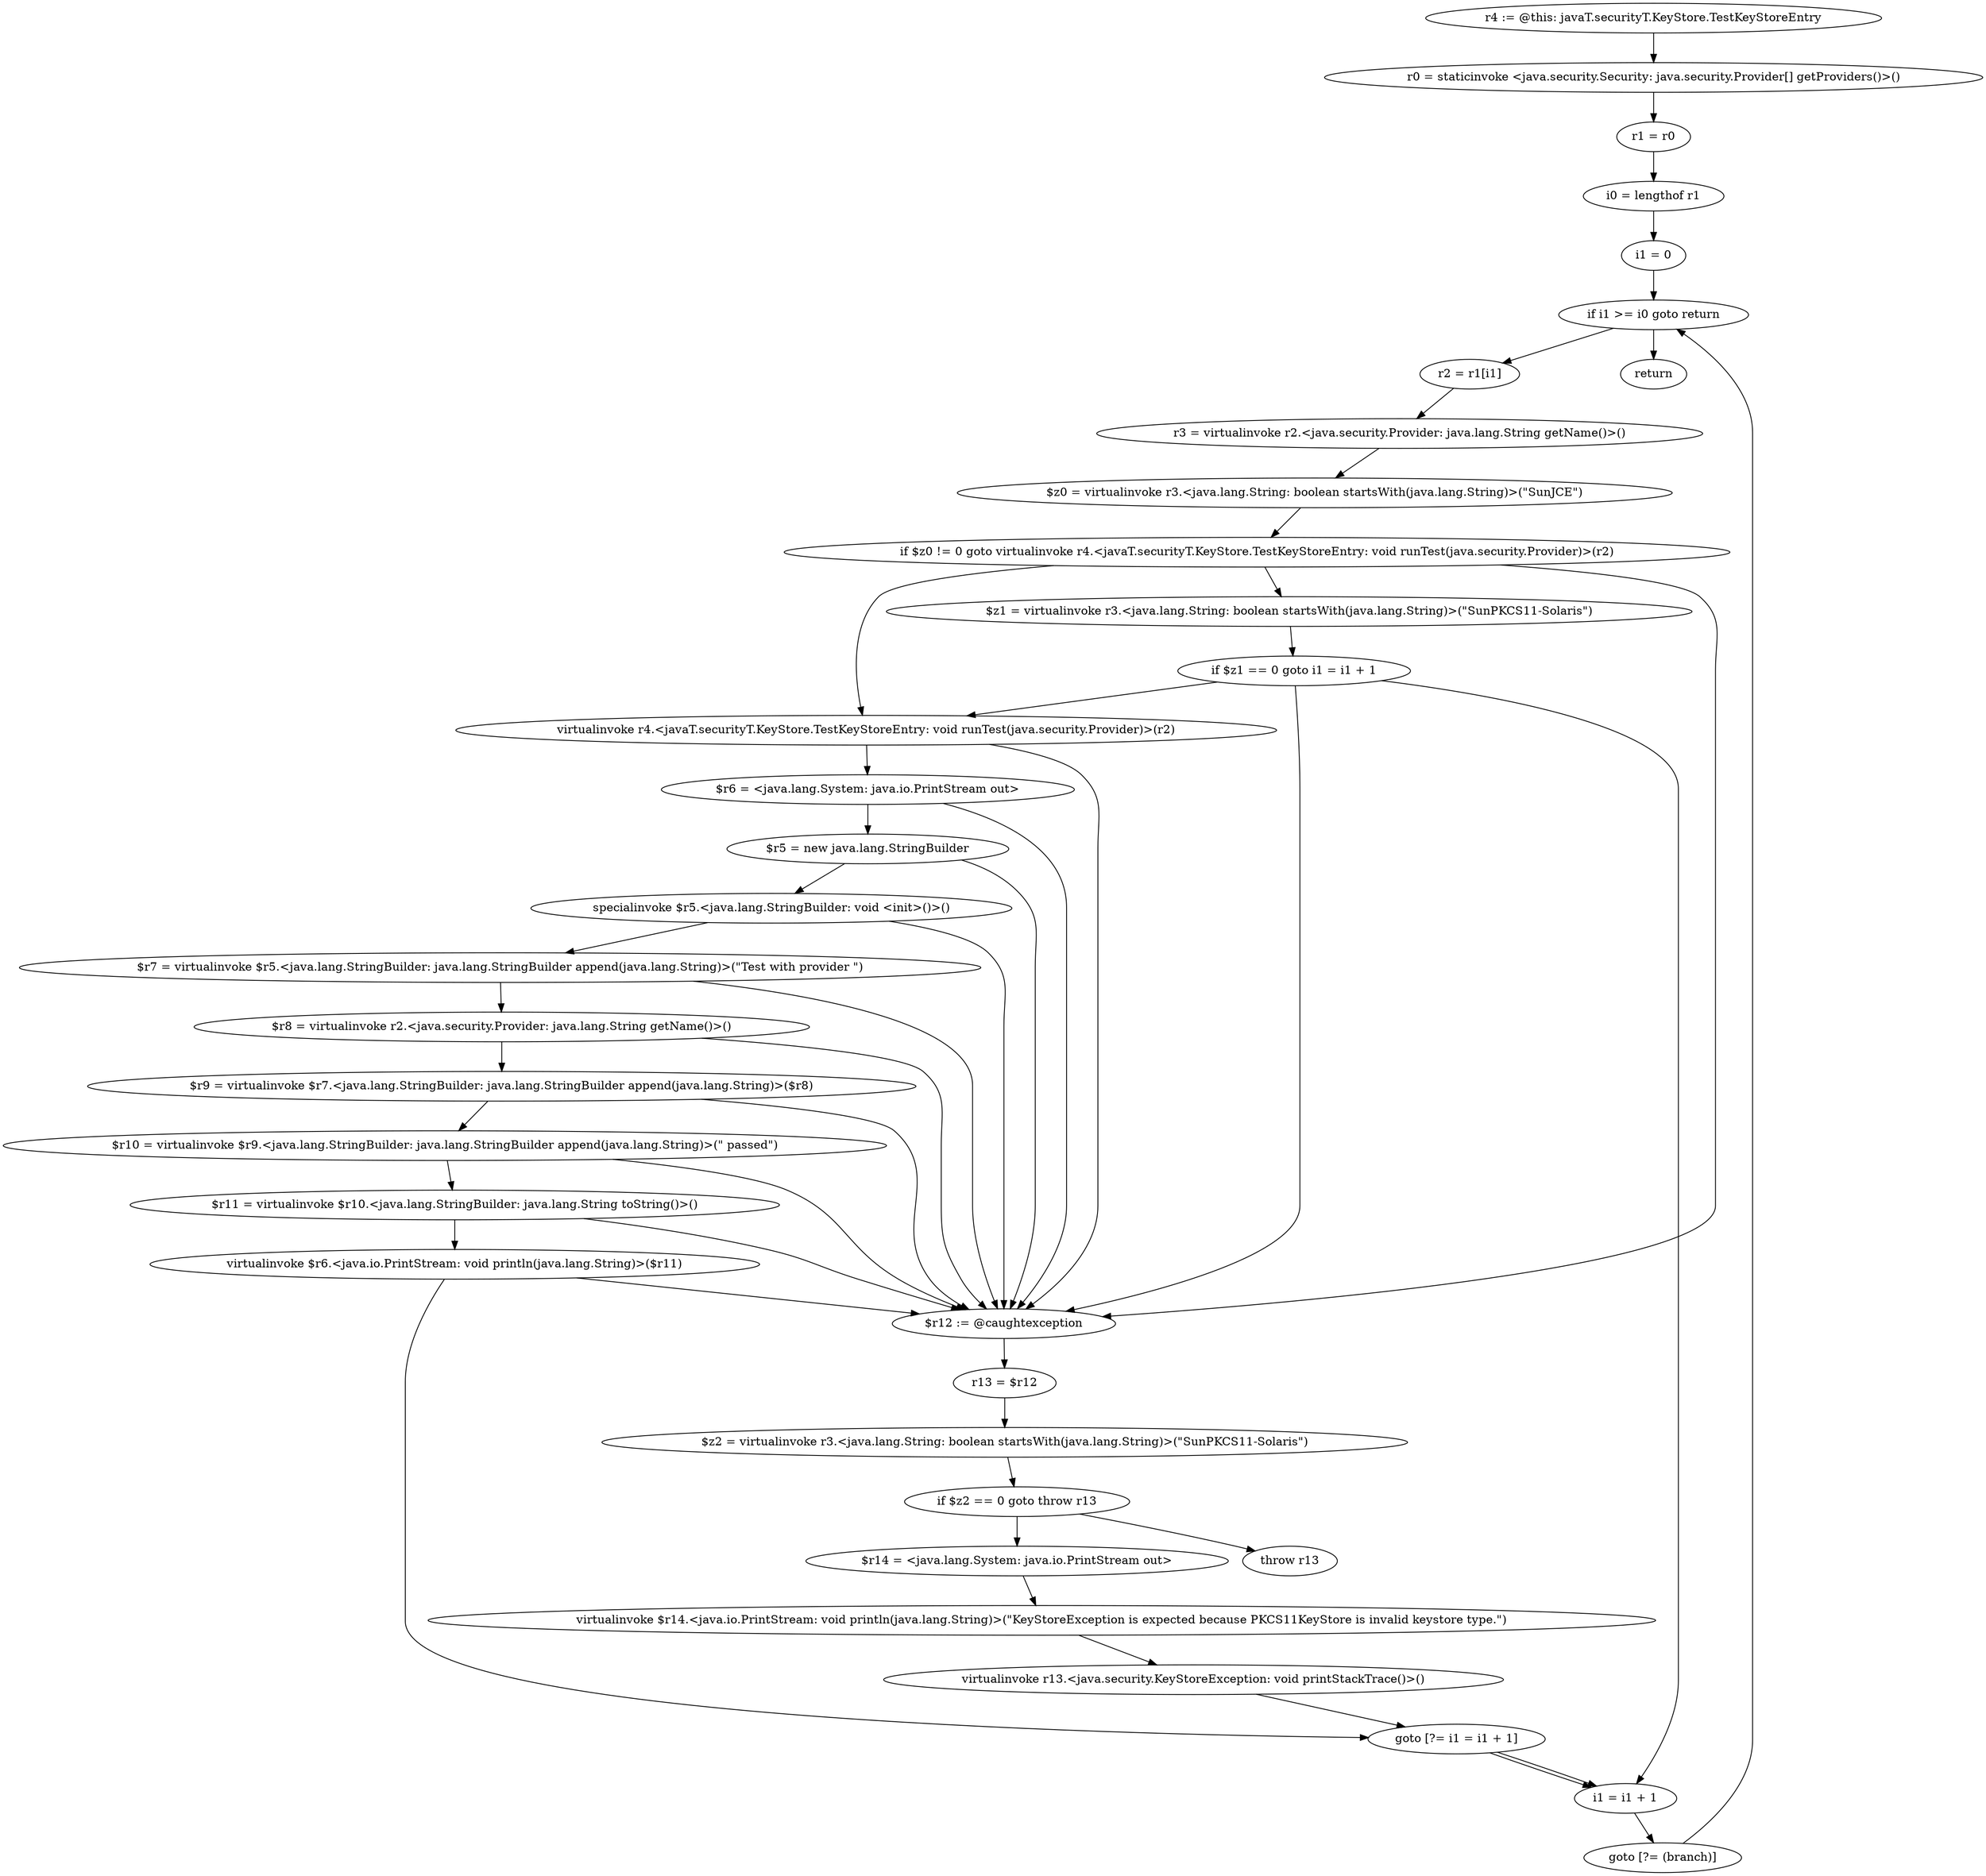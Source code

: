 digraph "unitGraph" {
    "r4 := @this: javaT.securityT.KeyStore.TestKeyStoreEntry"
    "r0 = staticinvoke <java.security.Security: java.security.Provider[] getProviders()>()"
    "r1 = r0"
    "i0 = lengthof r1"
    "i1 = 0"
    "if i1 >= i0 goto return"
    "r2 = r1[i1]"
    "r3 = virtualinvoke r2.<java.security.Provider: java.lang.String getName()>()"
    "$z0 = virtualinvoke r3.<java.lang.String: boolean startsWith(java.lang.String)>(\"SunJCE\")"
    "if $z0 != 0 goto virtualinvoke r4.<javaT.securityT.KeyStore.TestKeyStoreEntry: void runTest(java.security.Provider)>(r2)"
    "$z1 = virtualinvoke r3.<java.lang.String: boolean startsWith(java.lang.String)>(\"SunPKCS11-Solaris\")"
    "if $z1 == 0 goto i1 = i1 + 1"
    "virtualinvoke r4.<javaT.securityT.KeyStore.TestKeyStoreEntry: void runTest(java.security.Provider)>(r2)"
    "$r6 = <java.lang.System: java.io.PrintStream out>"
    "$r5 = new java.lang.StringBuilder"
    "specialinvoke $r5.<java.lang.StringBuilder: void <init>()>()"
    "$r7 = virtualinvoke $r5.<java.lang.StringBuilder: java.lang.StringBuilder append(java.lang.String)>(\"Test with provider \")"
    "$r8 = virtualinvoke r2.<java.security.Provider: java.lang.String getName()>()"
    "$r9 = virtualinvoke $r7.<java.lang.StringBuilder: java.lang.StringBuilder append(java.lang.String)>($r8)"
    "$r10 = virtualinvoke $r9.<java.lang.StringBuilder: java.lang.StringBuilder append(java.lang.String)>(\" passed\")"
    "$r11 = virtualinvoke $r10.<java.lang.StringBuilder: java.lang.String toString()>()"
    "virtualinvoke $r6.<java.io.PrintStream: void println(java.lang.String)>($r11)"
    "goto [?= i1 = i1 + 1]"
    "$r12 := @caughtexception"
    "r13 = $r12"
    "$z2 = virtualinvoke r3.<java.lang.String: boolean startsWith(java.lang.String)>(\"SunPKCS11-Solaris\")"
    "if $z2 == 0 goto throw r13"
    "$r14 = <java.lang.System: java.io.PrintStream out>"
    "virtualinvoke $r14.<java.io.PrintStream: void println(java.lang.String)>(\"KeyStoreException is expected because PKCS11KeyStore is invalid keystore type.\")"
    "virtualinvoke r13.<java.security.KeyStoreException: void printStackTrace()>()"
    "throw r13"
    "i1 = i1 + 1"
    "goto [?= (branch)]"
    "return"
    "r4 := @this: javaT.securityT.KeyStore.TestKeyStoreEntry"->"r0 = staticinvoke <java.security.Security: java.security.Provider[] getProviders()>()";
    "r0 = staticinvoke <java.security.Security: java.security.Provider[] getProviders()>()"->"r1 = r0";
    "r1 = r0"->"i0 = lengthof r1";
    "i0 = lengthof r1"->"i1 = 0";
    "i1 = 0"->"if i1 >= i0 goto return";
    "if i1 >= i0 goto return"->"r2 = r1[i1]";
    "if i1 >= i0 goto return"->"return";
    "r2 = r1[i1]"->"r3 = virtualinvoke r2.<java.security.Provider: java.lang.String getName()>()";
    "r3 = virtualinvoke r2.<java.security.Provider: java.lang.String getName()>()"->"$z0 = virtualinvoke r3.<java.lang.String: boolean startsWith(java.lang.String)>(\"SunJCE\")";
    "$z0 = virtualinvoke r3.<java.lang.String: boolean startsWith(java.lang.String)>(\"SunJCE\")"->"if $z0 != 0 goto virtualinvoke r4.<javaT.securityT.KeyStore.TestKeyStoreEntry: void runTest(java.security.Provider)>(r2)";
    "if $z0 != 0 goto virtualinvoke r4.<javaT.securityT.KeyStore.TestKeyStoreEntry: void runTest(java.security.Provider)>(r2)"->"$z1 = virtualinvoke r3.<java.lang.String: boolean startsWith(java.lang.String)>(\"SunPKCS11-Solaris\")";
    "if $z0 != 0 goto virtualinvoke r4.<javaT.securityT.KeyStore.TestKeyStoreEntry: void runTest(java.security.Provider)>(r2)"->"virtualinvoke r4.<javaT.securityT.KeyStore.TestKeyStoreEntry: void runTest(java.security.Provider)>(r2)";
    "if $z0 != 0 goto virtualinvoke r4.<javaT.securityT.KeyStore.TestKeyStoreEntry: void runTest(java.security.Provider)>(r2)"->"$r12 := @caughtexception";
    "$z1 = virtualinvoke r3.<java.lang.String: boolean startsWith(java.lang.String)>(\"SunPKCS11-Solaris\")"->"if $z1 == 0 goto i1 = i1 + 1";
    "if $z1 == 0 goto i1 = i1 + 1"->"virtualinvoke r4.<javaT.securityT.KeyStore.TestKeyStoreEntry: void runTest(java.security.Provider)>(r2)";
    "if $z1 == 0 goto i1 = i1 + 1"->"i1 = i1 + 1";
    "if $z1 == 0 goto i1 = i1 + 1"->"$r12 := @caughtexception";
    "virtualinvoke r4.<javaT.securityT.KeyStore.TestKeyStoreEntry: void runTest(java.security.Provider)>(r2)"->"$r6 = <java.lang.System: java.io.PrintStream out>";
    "virtualinvoke r4.<javaT.securityT.KeyStore.TestKeyStoreEntry: void runTest(java.security.Provider)>(r2)"->"$r12 := @caughtexception";
    "$r6 = <java.lang.System: java.io.PrintStream out>"->"$r5 = new java.lang.StringBuilder";
    "$r6 = <java.lang.System: java.io.PrintStream out>"->"$r12 := @caughtexception";
    "$r5 = new java.lang.StringBuilder"->"specialinvoke $r5.<java.lang.StringBuilder: void <init>()>()";
    "$r5 = new java.lang.StringBuilder"->"$r12 := @caughtexception";
    "specialinvoke $r5.<java.lang.StringBuilder: void <init>()>()"->"$r7 = virtualinvoke $r5.<java.lang.StringBuilder: java.lang.StringBuilder append(java.lang.String)>(\"Test with provider \")";
    "specialinvoke $r5.<java.lang.StringBuilder: void <init>()>()"->"$r12 := @caughtexception";
    "$r7 = virtualinvoke $r5.<java.lang.StringBuilder: java.lang.StringBuilder append(java.lang.String)>(\"Test with provider \")"->"$r8 = virtualinvoke r2.<java.security.Provider: java.lang.String getName()>()";
    "$r7 = virtualinvoke $r5.<java.lang.StringBuilder: java.lang.StringBuilder append(java.lang.String)>(\"Test with provider \")"->"$r12 := @caughtexception";
    "$r8 = virtualinvoke r2.<java.security.Provider: java.lang.String getName()>()"->"$r9 = virtualinvoke $r7.<java.lang.StringBuilder: java.lang.StringBuilder append(java.lang.String)>($r8)";
    "$r8 = virtualinvoke r2.<java.security.Provider: java.lang.String getName()>()"->"$r12 := @caughtexception";
    "$r9 = virtualinvoke $r7.<java.lang.StringBuilder: java.lang.StringBuilder append(java.lang.String)>($r8)"->"$r10 = virtualinvoke $r9.<java.lang.StringBuilder: java.lang.StringBuilder append(java.lang.String)>(\" passed\")";
    "$r9 = virtualinvoke $r7.<java.lang.StringBuilder: java.lang.StringBuilder append(java.lang.String)>($r8)"->"$r12 := @caughtexception";
    "$r10 = virtualinvoke $r9.<java.lang.StringBuilder: java.lang.StringBuilder append(java.lang.String)>(\" passed\")"->"$r11 = virtualinvoke $r10.<java.lang.StringBuilder: java.lang.String toString()>()";
    "$r10 = virtualinvoke $r9.<java.lang.StringBuilder: java.lang.StringBuilder append(java.lang.String)>(\" passed\")"->"$r12 := @caughtexception";
    "$r11 = virtualinvoke $r10.<java.lang.StringBuilder: java.lang.String toString()>()"->"virtualinvoke $r6.<java.io.PrintStream: void println(java.lang.String)>($r11)";
    "$r11 = virtualinvoke $r10.<java.lang.StringBuilder: java.lang.String toString()>()"->"$r12 := @caughtexception";
    "virtualinvoke $r6.<java.io.PrintStream: void println(java.lang.String)>($r11)"->"goto [?= i1 = i1 + 1]";
    "virtualinvoke $r6.<java.io.PrintStream: void println(java.lang.String)>($r11)"->"$r12 := @caughtexception";
    "goto [?= i1 = i1 + 1]"->"i1 = i1 + 1";
    "$r12 := @caughtexception"->"r13 = $r12";
    "r13 = $r12"->"$z2 = virtualinvoke r3.<java.lang.String: boolean startsWith(java.lang.String)>(\"SunPKCS11-Solaris\")";
    "$z2 = virtualinvoke r3.<java.lang.String: boolean startsWith(java.lang.String)>(\"SunPKCS11-Solaris\")"->"if $z2 == 0 goto throw r13";
    "if $z2 == 0 goto throw r13"->"$r14 = <java.lang.System: java.io.PrintStream out>";
    "if $z2 == 0 goto throw r13"->"throw r13";
    "$r14 = <java.lang.System: java.io.PrintStream out>"->"virtualinvoke $r14.<java.io.PrintStream: void println(java.lang.String)>(\"KeyStoreException is expected because PKCS11KeyStore is invalid keystore type.\")";
    "virtualinvoke $r14.<java.io.PrintStream: void println(java.lang.String)>(\"KeyStoreException is expected because PKCS11KeyStore is invalid keystore type.\")"->"virtualinvoke r13.<java.security.KeyStoreException: void printStackTrace()>()";
    "virtualinvoke r13.<java.security.KeyStoreException: void printStackTrace()>()"->"goto [?= i1 = i1 + 1]";
    "goto [?= i1 = i1 + 1]"->"i1 = i1 + 1";
    "i1 = i1 + 1"->"goto [?= (branch)]";
    "goto [?= (branch)]"->"if i1 >= i0 goto return";
}
